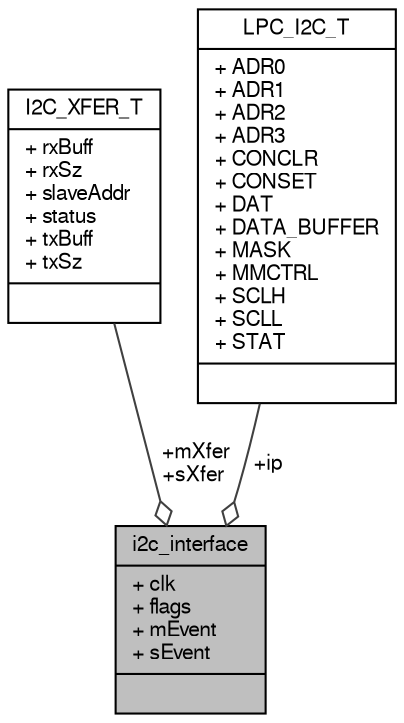 digraph "i2c_interface"
{
  edge [fontname="FreeSans",fontsize="10",labelfontname="FreeSans",labelfontsize="10"];
  node [fontname="FreeSans",fontsize="10",shape=record];
  Node1 [label="{i2c_interface\n|+ clk\l+ flags\l+ mEvent\l+ sEvent\l|}",height=0.2,width=0.4,color="black", fillcolor="grey75", style="filled", fontcolor="black"];
  Node2 -> Node1 [color="grey25",fontsize="10",style="solid",label=" +mXfer\n+sXfer" ,arrowhead="odiamond"];
  Node2 [label="{I2C_XFER_T\n|+ rxBuff\l+ rxSz\l+ slaveAddr\l+ status\l+ txBuff\l+ txSz\l|}",height=0.2,width=0.4,color="black", fillcolor="white", style="filled",URL="$structI2C__XFER__T.html",tooltip="Master transfer data structure definitions. "];
  Node3 -> Node1 [color="grey25",fontsize="10",style="solid",label=" +ip" ,arrowhead="odiamond"];
  Node3 [label="{LPC_I2C_T\n|+ ADR0\l+ ADR1\l+ ADR2\l+ ADR3\l+ CONCLR\l+ CONSET\l+ DAT\l+ DATA_BUFFER\l+ MASK\l+ MMCTRL\l+ SCLH\l+ SCLL\l+ STAT\l|}",height=0.2,width=0.4,color="black", fillcolor="white", style="filled",URL="$structLPC__I2C__T.html",tooltip="I2C register block structure. "];
}
